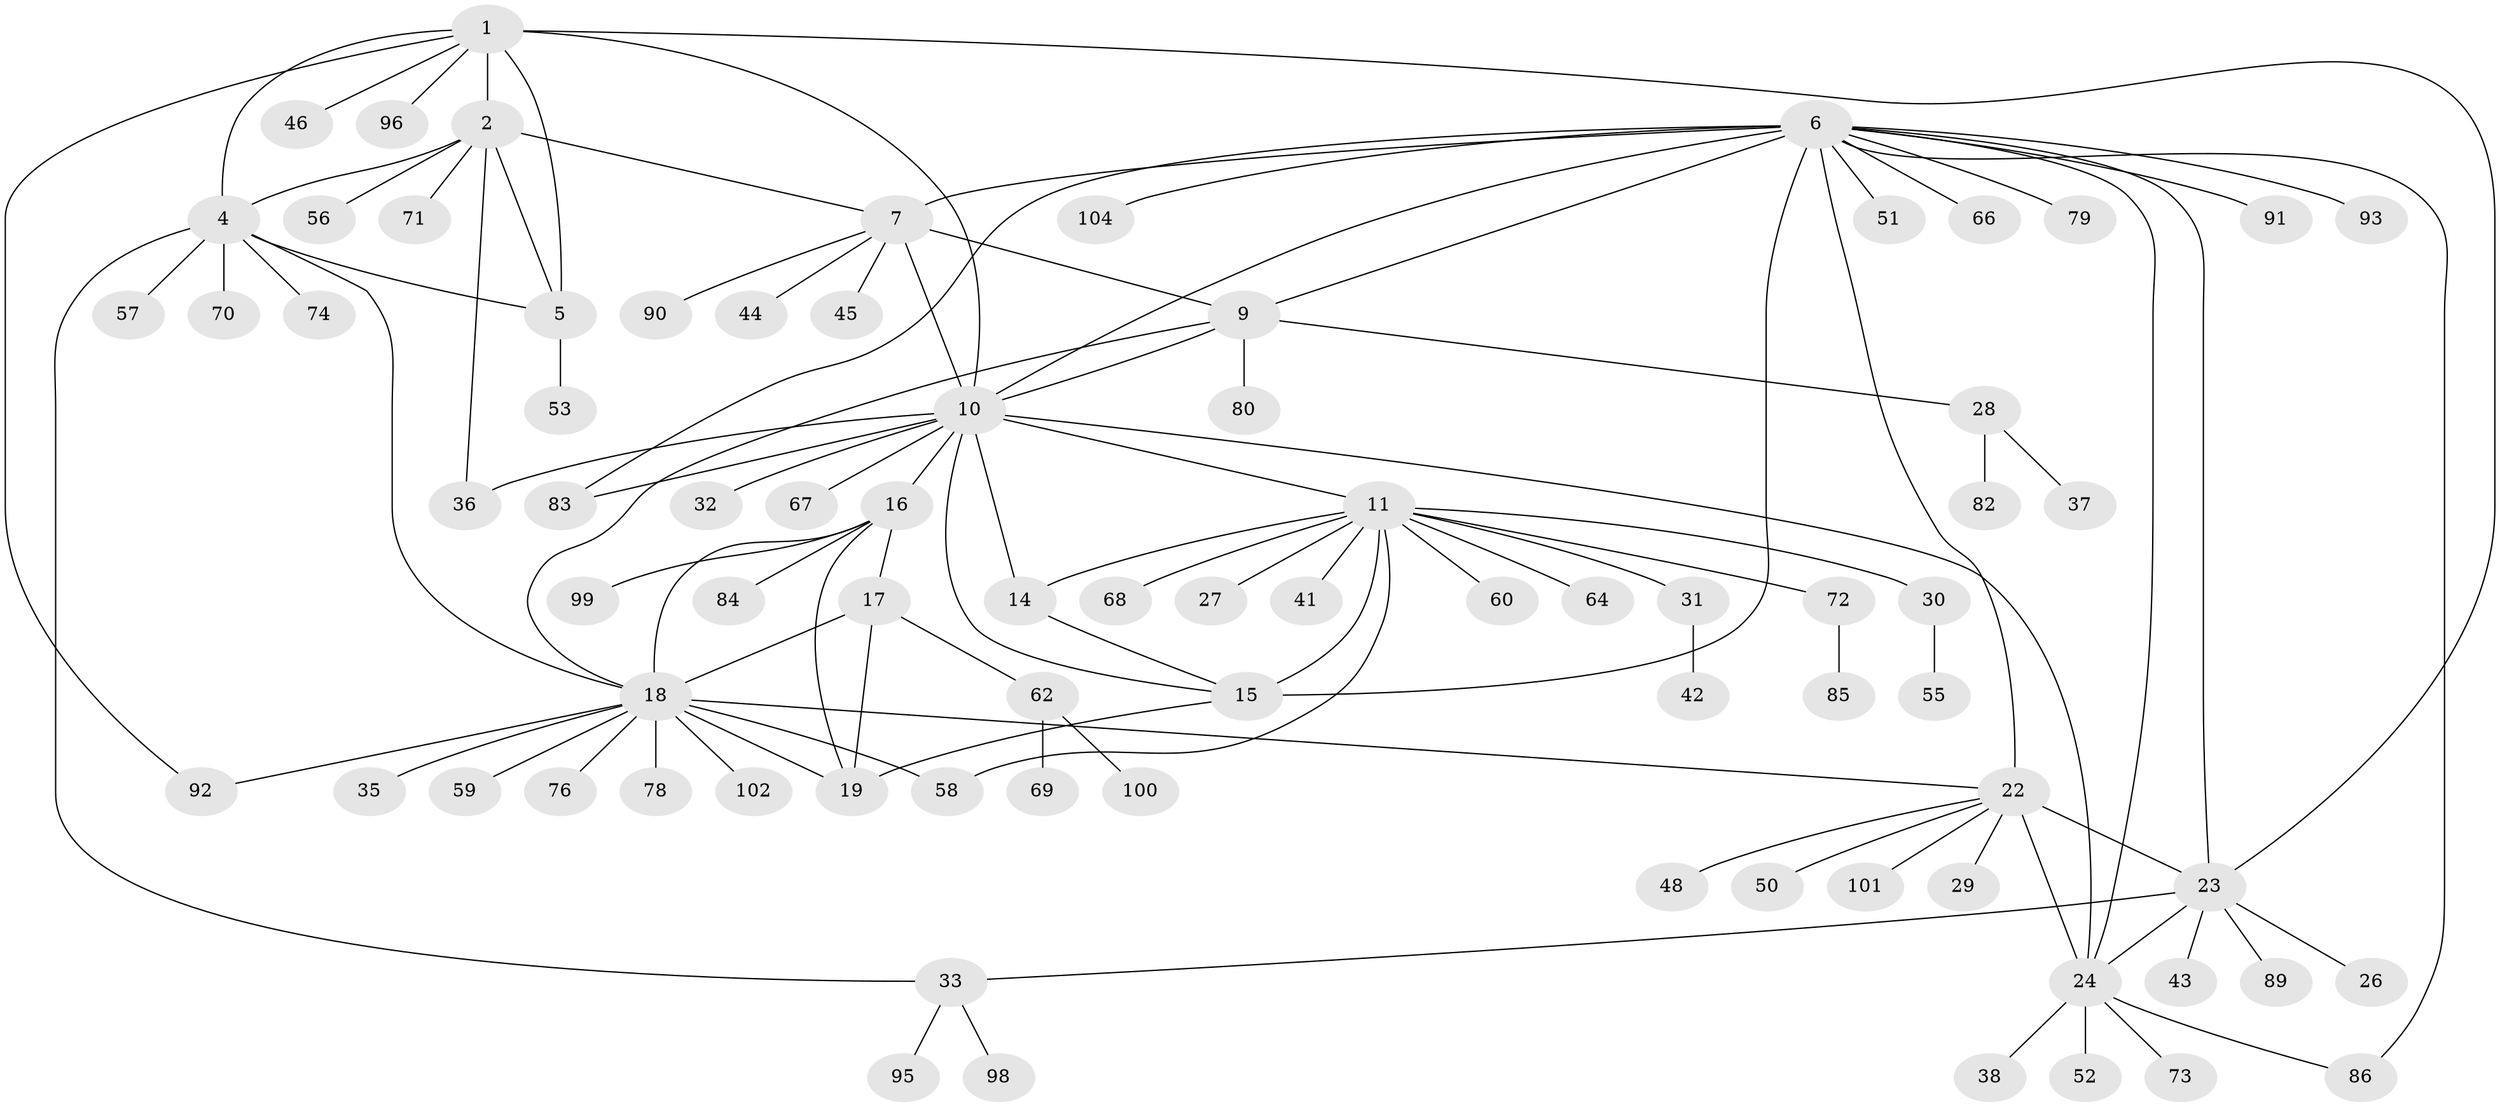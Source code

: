 // Generated by graph-tools (version 1.1) at 2025/24/03/03/25 07:24:12]
// undirected, 80 vertices, 108 edges
graph export_dot {
graph [start="1"]
  node [color=gray90,style=filled];
  1 [super="+3"];
  2 [super="+88"];
  4 [super="+77"];
  5;
  6 [super="+21"];
  7 [super="+8"];
  9 [super="+49"];
  10 [super="+12"];
  11 [super="+13"];
  14 [super="+103"];
  15 [super="+34"];
  16 [super="+63"];
  17;
  18 [super="+20"];
  19;
  22 [super="+25"];
  23 [super="+40"];
  24 [super="+39"];
  26 [super="+47"];
  27 [super="+54"];
  28 [super="+65"];
  29 [super="+61"];
  30;
  31;
  32;
  33 [super="+106"];
  35 [super="+87"];
  36;
  37;
  38;
  41;
  42;
  43;
  44;
  45;
  46;
  48;
  50;
  51;
  52;
  53 [super="+81"];
  55;
  56;
  57;
  58;
  59;
  60;
  62 [super="+94"];
  64;
  66;
  67 [super="+75"];
  68;
  69;
  70;
  71;
  72;
  73;
  74;
  76;
  78;
  79;
  80;
  82;
  83;
  84;
  85 [super="+97"];
  86;
  89;
  90;
  91;
  92;
  93;
  95 [super="+105"];
  96;
  98;
  99;
  100;
  101;
  102;
  104;
  1 -- 2 [weight=2];
  1 -- 4 [weight=2];
  1 -- 5 [weight=2];
  1 -- 92;
  1 -- 10;
  1 -- 96;
  1 -- 23;
  1 -- 46;
  2 -- 4;
  2 -- 5;
  2 -- 36;
  2 -- 56;
  2 -- 71;
  2 -- 7;
  4 -- 5;
  4 -- 33;
  4 -- 57;
  4 -- 70;
  4 -- 74;
  4 -- 18;
  5 -- 53;
  6 -- 7 [weight=2];
  6 -- 9;
  6 -- 10;
  6 -- 79;
  6 -- 83;
  6 -- 86;
  6 -- 104;
  6 -- 66;
  6 -- 51;
  6 -- 22 [weight=2];
  6 -- 23;
  6 -- 24;
  6 -- 91;
  6 -- 93;
  6 -- 15;
  7 -- 9 [weight=2];
  7 -- 10 [weight=2];
  7 -- 44;
  7 -- 45;
  7 -- 90;
  9 -- 10;
  9 -- 18;
  9 -- 28;
  9 -- 80;
  10 -- 32;
  10 -- 67;
  10 -- 36;
  10 -- 11 [weight=2];
  10 -- 14;
  10 -- 15;
  10 -- 16;
  10 -- 83;
  10 -- 24;
  11 -- 14 [weight=2];
  11 -- 15 [weight=2];
  11 -- 60;
  11 -- 72;
  11 -- 64;
  11 -- 68;
  11 -- 41;
  11 -- 58;
  11 -- 27;
  11 -- 30;
  11 -- 31;
  14 -- 15;
  15 -- 19;
  16 -- 17;
  16 -- 18 [weight=2];
  16 -- 19;
  16 -- 84;
  16 -- 99;
  17 -- 18 [weight=2];
  17 -- 19;
  17 -- 62;
  18 -- 19 [weight=2];
  18 -- 22;
  18 -- 35;
  18 -- 58;
  18 -- 78;
  18 -- 102;
  18 -- 59;
  18 -- 76;
  18 -- 92;
  22 -- 23 [weight=2];
  22 -- 24 [weight=2];
  22 -- 29;
  22 -- 48;
  22 -- 101;
  22 -- 50;
  23 -- 24;
  23 -- 26;
  23 -- 33;
  23 -- 43;
  23 -- 89;
  24 -- 38;
  24 -- 52;
  24 -- 73;
  24 -- 86;
  28 -- 37;
  28 -- 82;
  30 -- 55;
  31 -- 42;
  33 -- 95;
  33 -- 98;
  62 -- 69;
  62 -- 100;
  72 -- 85;
}
